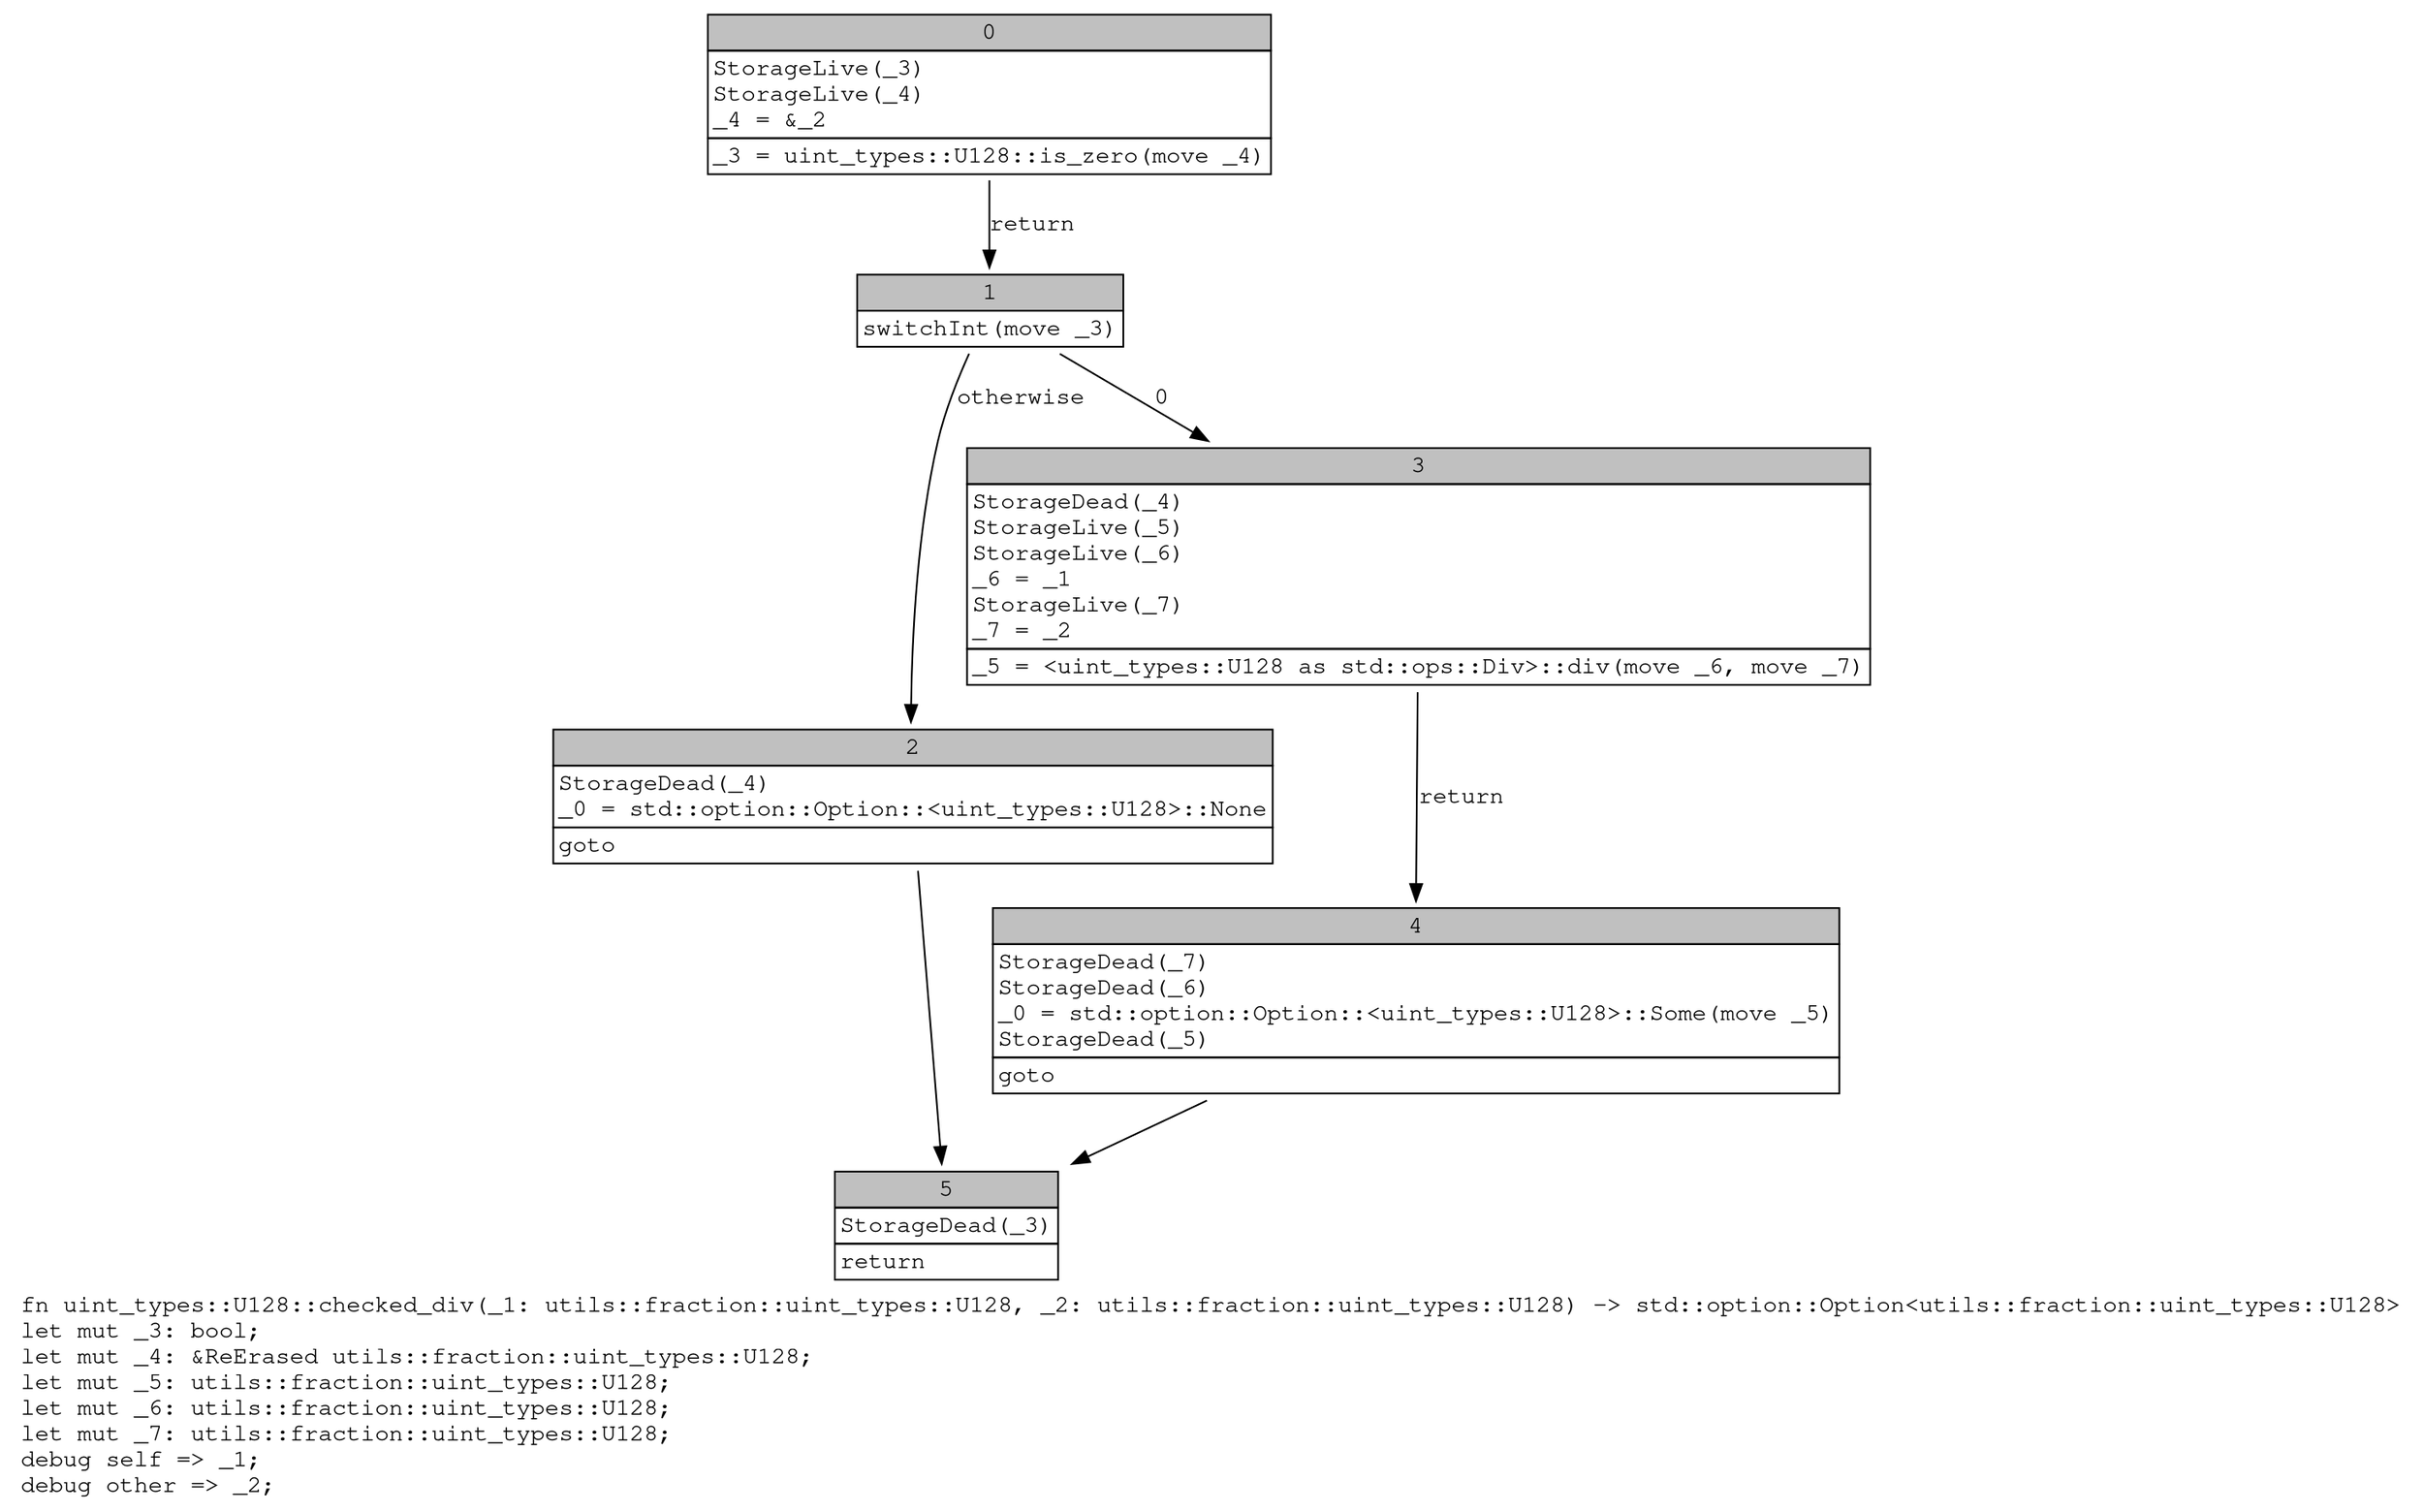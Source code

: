 digraph Mir_0_11922 {
    graph [fontname="Courier, monospace"];
    node [fontname="Courier, monospace"];
    edge [fontname="Courier, monospace"];
    label=<fn uint_types::U128::checked_div(_1: utils::fraction::uint_types::U128, _2: utils::fraction::uint_types::U128) -&gt; std::option::Option&lt;utils::fraction::uint_types::U128&gt;<br align="left"/>let mut _3: bool;<br align="left"/>let mut _4: &amp;ReErased utils::fraction::uint_types::U128;<br align="left"/>let mut _5: utils::fraction::uint_types::U128;<br align="left"/>let mut _6: utils::fraction::uint_types::U128;<br align="left"/>let mut _7: utils::fraction::uint_types::U128;<br align="left"/>debug self =&gt; _1;<br align="left"/>debug other =&gt; _2;<br align="left"/>>;
    bb0__0_11922 [shape="none", label=<<table border="0" cellborder="1" cellspacing="0"><tr><td bgcolor="gray" align="center" colspan="1">0</td></tr><tr><td align="left" balign="left">StorageLive(_3)<br/>StorageLive(_4)<br/>_4 = &amp;_2<br/></td></tr><tr><td align="left">_3 = uint_types::U128::is_zero(move _4)</td></tr></table>>];
    bb1__0_11922 [shape="none", label=<<table border="0" cellborder="1" cellspacing="0"><tr><td bgcolor="gray" align="center" colspan="1">1</td></tr><tr><td align="left">switchInt(move _3)</td></tr></table>>];
    bb2__0_11922 [shape="none", label=<<table border="0" cellborder="1" cellspacing="0"><tr><td bgcolor="gray" align="center" colspan="1">2</td></tr><tr><td align="left" balign="left">StorageDead(_4)<br/>_0 = std::option::Option::&lt;uint_types::U128&gt;::None<br/></td></tr><tr><td align="left">goto</td></tr></table>>];
    bb3__0_11922 [shape="none", label=<<table border="0" cellborder="1" cellspacing="0"><tr><td bgcolor="gray" align="center" colspan="1">3</td></tr><tr><td align="left" balign="left">StorageDead(_4)<br/>StorageLive(_5)<br/>StorageLive(_6)<br/>_6 = _1<br/>StorageLive(_7)<br/>_7 = _2<br/></td></tr><tr><td align="left">_5 = &lt;uint_types::U128 as std::ops::Div&gt;::div(move _6, move _7)</td></tr></table>>];
    bb4__0_11922 [shape="none", label=<<table border="0" cellborder="1" cellspacing="0"><tr><td bgcolor="gray" align="center" colspan="1">4</td></tr><tr><td align="left" balign="left">StorageDead(_7)<br/>StorageDead(_6)<br/>_0 = std::option::Option::&lt;uint_types::U128&gt;::Some(move _5)<br/>StorageDead(_5)<br/></td></tr><tr><td align="left">goto</td></tr></table>>];
    bb5__0_11922 [shape="none", label=<<table border="0" cellborder="1" cellspacing="0"><tr><td bgcolor="gray" align="center" colspan="1">5</td></tr><tr><td align="left" balign="left">StorageDead(_3)<br/></td></tr><tr><td align="left">return</td></tr></table>>];
    bb0__0_11922 -> bb1__0_11922 [label="return"];
    bb1__0_11922 -> bb3__0_11922 [label="0"];
    bb1__0_11922 -> bb2__0_11922 [label="otherwise"];
    bb2__0_11922 -> bb5__0_11922 [label=""];
    bb3__0_11922 -> bb4__0_11922 [label="return"];
    bb4__0_11922 -> bb5__0_11922 [label=""];
}
